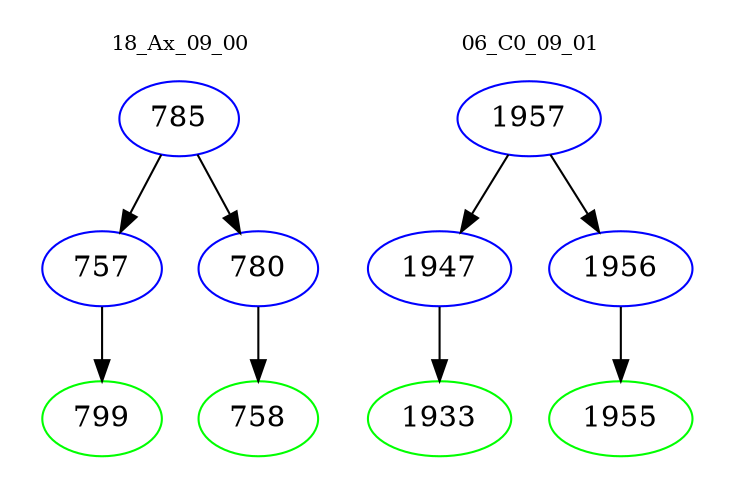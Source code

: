 digraph{
subgraph cluster_0 {
color = white
label = "18_Ax_09_00";
fontsize=10;
T0_785 [label="785", color="blue"]
T0_785 -> T0_757 [color="black"]
T0_757 [label="757", color="blue"]
T0_757 -> T0_799 [color="black"]
T0_799 [label="799", color="green"]
T0_785 -> T0_780 [color="black"]
T0_780 [label="780", color="blue"]
T0_780 -> T0_758 [color="black"]
T0_758 [label="758", color="green"]
}
subgraph cluster_1 {
color = white
label = "06_C0_09_01";
fontsize=10;
T1_1957 [label="1957", color="blue"]
T1_1957 -> T1_1947 [color="black"]
T1_1947 [label="1947", color="blue"]
T1_1947 -> T1_1933 [color="black"]
T1_1933 [label="1933", color="green"]
T1_1957 -> T1_1956 [color="black"]
T1_1956 [label="1956", color="blue"]
T1_1956 -> T1_1955 [color="black"]
T1_1955 [label="1955", color="green"]
}
}
